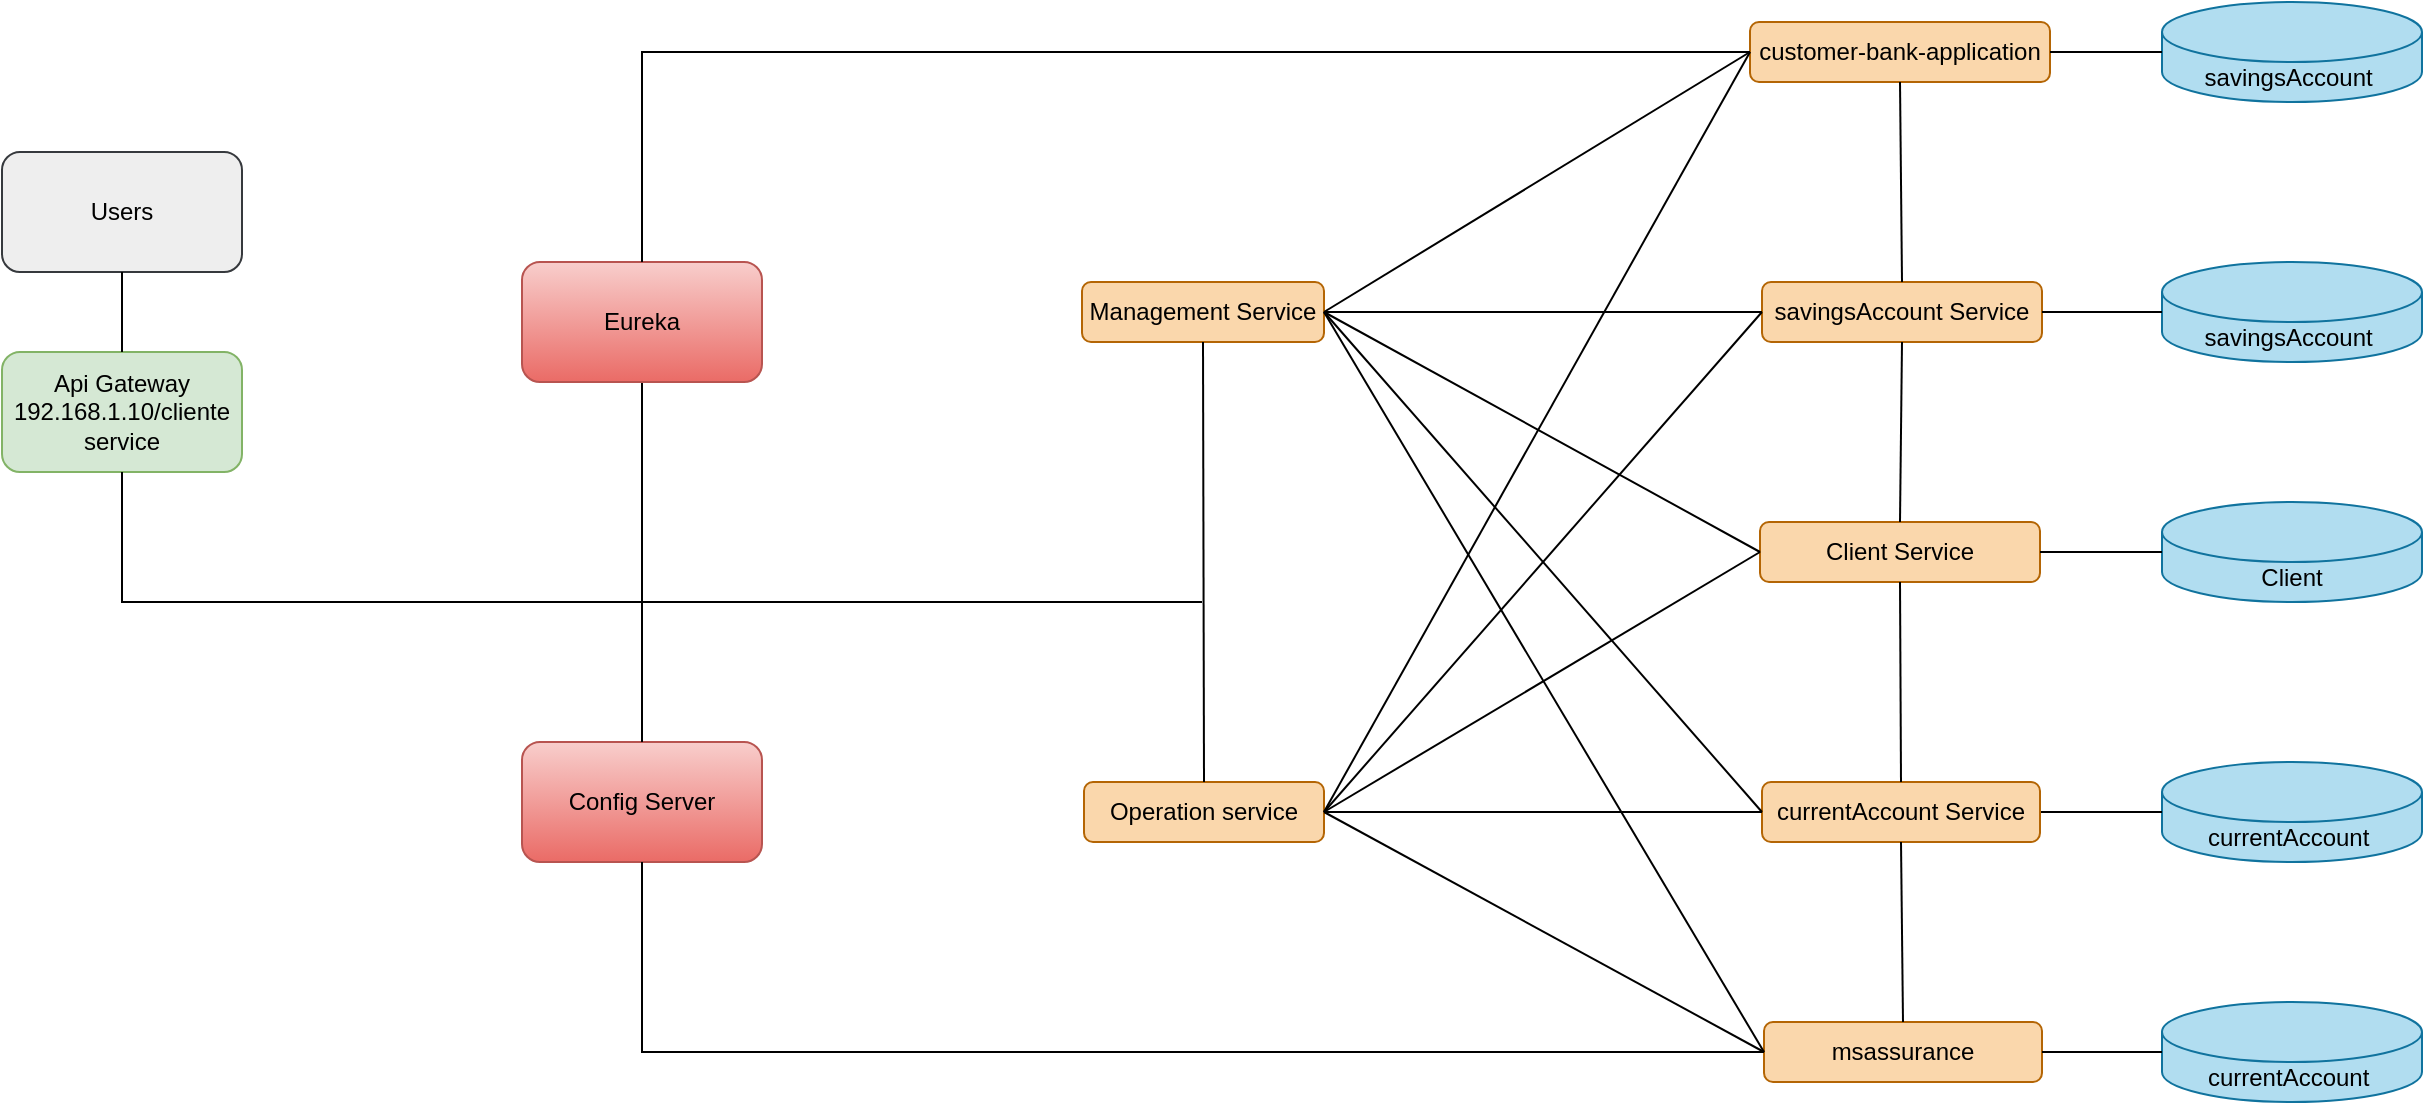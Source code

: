 <mxfile version="19.0.3" type="device"><diagram id="itarBYFF7BNqtcAF35OI" name="Page-1"><mxGraphModel dx="2048" dy="644" grid="1" gridSize="10" guides="1" tooltips="1" connect="1" arrows="1" fold="1" page="1" pageScale="1" pageWidth="827" pageHeight="1169" math="0" shadow="0"><root><mxCell id="0"/><mxCell id="1" parent="0"/><mxCell id="LBWMY6b4UGYJHC2YobUw-3" value="savingsAccount&amp;nbsp;" style="shape=cylinder3;whiteSpace=wrap;html=1;boundedLbl=1;backgroundOutline=1;size=15;fillColor=#b1ddf0;strokeColor=#10739e;" parent="1" vertex="1"><mxGeometry x="620" y="290" width="130" height="50" as="geometry"/></mxCell><mxCell id="LBWMY6b4UGYJHC2YobUw-5" value="currentAccount&amp;nbsp;" style="shape=cylinder3;whiteSpace=wrap;html=1;boundedLbl=1;backgroundOutline=1;size=15;fillColor=#b1ddf0;strokeColor=#10739e;" parent="1" vertex="1"><mxGeometry x="620" y="540" width="130" height="50" as="geometry"/></mxCell><mxCell id="LBWMY6b4UGYJHC2YobUw-10" value="savingsAccount Service&lt;br&gt;" style="rounded=1;whiteSpace=wrap;html=1;fillColor=#fad7ac;strokeColor=#b46504;" parent="1" vertex="1"><mxGeometry x="420" y="300" width="140" height="30" as="geometry"/></mxCell><mxCell id="LBWMY6b4UGYJHC2YobUw-15" value="Management Service" style="rounded=1;whiteSpace=wrap;html=1;fillColor=#fad7ac;strokeColor=#b46504;" parent="1" vertex="1"><mxGeometry x="80" y="300" width="121" height="30" as="geometry"/></mxCell><mxCell id="LBWMY6b4UGYJHC2YobUw-16" value="Operation service" style="rounded=1;whiteSpace=wrap;html=1;fillColor=#fad7ac;strokeColor=#b46504;" parent="1" vertex="1"><mxGeometry x="81" y="550" width="120" height="30" as="geometry"/></mxCell><mxCell id="LBWMY6b4UGYJHC2YobUw-35" value="Config Server" style="rounded=1;whiteSpace=wrap;html=1;fillColor=#f8cecc;gradientColor=#ea6b66;strokeColor=#b85450;" parent="1" vertex="1"><mxGeometry x="-200" y="530" width="120" height="60" as="geometry"/></mxCell><mxCell id="LBWMY6b4UGYJHC2YobUw-36" value="" style="endArrow=none;html=1;rounded=0;exitX=0.5;exitY=1;exitDx=0;exitDy=0;entryX=0.5;entryY=0;entryDx=0;entryDy=0;" parent="1" source="LBWMY6b4UGYJHC2YobUw-34" target="LBWMY6b4UGYJHC2YobUw-35" edge="1"><mxGeometry width="50" height="50" relative="1" as="geometry"><mxPoint x="830" y="360" as="sourcePoint"/><mxPoint x="880" y="310" as="targetPoint"/></mxGeometry></mxCell><mxCell id="LBWMY6b4UGYJHC2YobUw-39" value="Api Gateway&lt;br&gt;192.168.1.10/cliente service" style="rounded=1;whiteSpace=wrap;html=1;fillColor=#d5e8d4;strokeColor=#82b366;" parent="1" vertex="1"><mxGeometry x="-460" y="335" width="120" height="60" as="geometry"/></mxCell><mxCell id="LBWMY6b4UGYJHC2YobUw-43" value="Users" style="rounded=1;whiteSpace=wrap;html=1;fillColor=#eeeeee;strokeColor=#36393d;" parent="1" vertex="1"><mxGeometry x="-460" y="235" width="120" height="60" as="geometry"/></mxCell><mxCell id="LBWMY6b4UGYJHC2YobUw-46" value="" style="endArrow=none;html=1;rounded=0;entryX=0;entryY=0.5;entryDx=0;entryDy=0;entryPerimeter=0;exitX=1;exitY=0.5;exitDx=0;exitDy=0;" parent="1" source="LBWMY6b4UGYJHC2YobUw-10" target="LBWMY6b4UGYJHC2YobUw-3" edge="1"><mxGeometry width="50" height="50" relative="1" as="geometry"><mxPoint x="560" y="300" as="sourcePoint"/><mxPoint x="610" y="250" as="targetPoint"/></mxGeometry></mxCell><mxCell id="LBWMY6b4UGYJHC2YobUw-47" value="" style="endArrow=none;html=1;rounded=0;entryX=0;entryY=0.5;entryDx=0;entryDy=0;entryPerimeter=0;exitX=1;exitY=0.5;exitDx=0;exitDy=0;" parent="1" source="YmCmsYUd1AJkOyMbVIhM-12" target="LBWMY6b4UGYJHC2YobUw-5" edge="1"><mxGeometry width="50" height="50" relative="1" as="geometry"><mxPoint x="550" y="325" as="sourcePoint"/><mxPoint x="620" y="310" as="targetPoint"/></mxGeometry></mxCell><mxCell id="YmCmsYUd1AJkOyMbVIhM-12" value="currentAccount Service" style="rounded=1;whiteSpace=wrap;html=1;fillColor=#fad7ac;strokeColor=#b46504;" parent="1" vertex="1"><mxGeometry x="420" y="550" width="139" height="30" as="geometry"/></mxCell><mxCell id="YmCmsYUd1AJkOyMbVIhM-14" value="" style="endArrow=none;html=1;rounded=0;strokeColor=default;exitX=1;exitY=0.5;exitDx=0;exitDy=0;entryX=0;entryY=0.5;entryDx=0;entryDy=0;" parent="1" source="LBWMY6b4UGYJHC2YobUw-15" target="LBWMY6b4UGYJHC2YobUw-10" edge="1"><mxGeometry width="50" height="50" relative="1" as="geometry"><mxPoint x="240" y="600" as="sourcePoint"/><mxPoint x="320" y="300" as="targetPoint"/></mxGeometry></mxCell><mxCell id="YmCmsYUd1AJkOyMbVIhM-15" value="" style="endArrow=none;html=1;rounded=0;strokeColor=default;entryX=0;entryY=0.5;entryDx=0;entryDy=0;exitX=1;exitY=0.5;exitDx=0;exitDy=0;" parent="1" source="LBWMY6b4UGYJHC2YobUw-15" target="YmCmsYUd1AJkOyMbVIhM-12" edge="1"><mxGeometry width="50" height="50" relative="1" as="geometry"><mxPoint x="270" y="320" as="sourcePoint"/><mxPoint x="290" y="550" as="targetPoint"/></mxGeometry></mxCell><mxCell id="YmCmsYUd1AJkOyMbVIhM-22" value="" style="endArrow=none;html=1;rounded=0;strokeColor=default;entryX=0;entryY=0.5;entryDx=0;entryDy=0;exitX=1;exitY=0.5;exitDx=0;exitDy=0;" parent="1" source="LBWMY6b4UGYJHC2YobUw-16" target="YmCmsYUd1AJkOyMbVIhM-12" edge="1"><mxGeometry width="50" height="50" relative="1" as="geometry"><mxPoint x="220" y="470" as="sourcePoint"/><mxPoint x="290" y="550" as="targetPoint"/></mxGeometry></mxCell><mxCell id="YmCmsYUd1AJkOyMbVIhM-29" value="Client Service" style="rounded=1;whiteSpace=wrap;html=1;fillColor=#fad7ac;strokeColor=#b46504;" parent="1" vertex="1"><mxGeometry x="419" y="420" width="140" height="30" as="geometry"/></mxCell><mxCell id="YmCmsYUd1AJkOyMbVIhM-36" value="Client" style="shape=cylinder3;whiteSpace=wrap;html=1;boundedLbl=1;backgroundOutline=1;size=15;fillColor=#b1ddf0;strokeColor=#10739e;" parent="1" vertex="1"><mxGeometry x="620" y="410" width="130" height="50" as="geometry"/></mxCell><mxCell id="LBWMY6b4UGYJHC2YobUw-34" value="Eureka" style="rounded=1;whiteSpace=wrap;html=1;fillColor=#f8cecc;gradientColor=#ea6b66;strokeColor=#b85450;" parent="1" vertex="1"><mxGeometry x="-200" y="290" width="120" height="60" as="geometry"/></mxCell><mxCell id="YmCmsYUd1AJkOyMbVIhM-43" value="" style="endArrow=none;html=1;rounded=0;strokeColor=default;entryX=0.5;entryY=1;entryDx=0;entryDy=0;exitX=0.5;exitY=0;exitDx=0;exitDy=0;" parent="1" source="LBWMY6b4UGYJHC2YobUw-39" target="LBWMY6b4UGYJHC2YobUw-43" edge="1"><mxGeometry width="50" height="50" relative="1" as="geometry"><mxPoint x="-90" y="685" as="sourcePoint"/><mxPoint x="-40" y="635" as="targetPoint"/></mxGeometry></mxCell><mxCell id="gIk-H6oMreiUlqklhvIc-13" value="" style="endArrow=none;html=1;rounded=0;strokeColor=default;entryX=0;entryY=0.5;entryDx=0;entryDy=0;exitX=1;exitY=0.5;exitDx=0;exitDy=0;" parent="1" source="LBWMY6b4UGYJHC2YobUw-16" target="LBWMY6b4UGYJHC2YobUw-10" edge="1"><mxGeometry width="50" height="50" relative="1" as="geometry"><mxPoint x="211" y="340" as="sourcePoint"/><mxPoint x="430" y="575" as="targetPoint"/></mxGeometry></mxCell><mxCell id="Dms3zduzOBim8y0yUwfI-1" value="" style="endArrow=none;html=1;rounded=0;exitX=1;exitY=0.5;exitDx=0;exitDy=0;entryX=0;entryY=0.5;entryDx=0;entryDy=0;" parent="1" source="LBWMY6b4UGYJHC2YobUw-15" target="YmCmsYUd1AJkOyMbVIhM-29" edge="1"><mxGeometry width="50" height="50" relative="1" as="geometry"><mxPoint x="410" y="480" as="sourcePoint"/><mxPoint x="460" y="430" as="targetPoint"/></mxGeometry></mxCell><mxCell id="Dms3zduzOBim8y0yUwfI-2" value="" style="endArrow=none;html=1;rounded=0;exitX=1;exitY=0.5;exitDx=0;exitDy=0;entryX=0;entryY=0.5;entryDx=0;entryDy=0;" parent="1" source="LBWMY6b4UGYJHC2YobUw-16" target="YmCmsYUd1AJkOyMbVIhM-29" edge="1"><mxGeometry width="50" height="50" relative="1" as="geometry"><mxPoint x="130" y="490" as="sourcePoint"/><mxPoint x="180" y="440" as="targetPoint"/></mxGeometry></mxCell><mxCell id="Dms3zduzOBim8y0yUwfI-3" value="" style="endArrow=none;html=1;rounded=0;entryX=0;entryY=0.5;entryDx=0;entryDy=0;entryPerimeter=0;exitX=1;exitY=0.5;exitDx=0;exitDy=0;" parent="1" source="YmCmsYUd1AJkOyMbVIhM-29" target="YmCmsYUd1AJkOyMbVIhM-36" edge="1"><mxGeometry width="50" height="50" relative="1" as="geometry"><mxPoint x="130" y="490" as="sourcePoint"/><mxPoint x="180" y="440" as="targetPoint"/></mxGeometry></mxCell><mxCell id="Dms3zduzOBim8y0yUwfI-4" value="" style="endArrow=none;html=1;rounded=0;entryX=0.5;entryY=1;entryDx=0;entryDy=0;exitX=0.5;exitY=0;exitDx=0;exitDy=0;" parent="1" source="LBWMY6b4UGYJHC2YobUw-16" target="LBWMY6b4UGYJHC2YobUw-15" edge="1"><mxGeometry width="50" height="50" relative="1" as="geometry"><mxPoint x="130" y="490" as="sourcePoint"/><mxPoint x="180" y="440" as="targetPoint"/></mxGeometry></mxCell><mxCell id="Dms3zduzOBim8y0yUwfI-6" value="" style="endArrow=none;html=1;rounded=0;entryX=0.5;entryY=1;entryDx=0;entryDy=0;exitX=0.5;exitY=0;exitDx=0;exitDy=0;" parent="1" source="YmCmsYUd1AJkOyMbVIhM-29" target="LBWMY6b4UGYJHC2YobUw-10" edge="1"><mxGeometry width="50" height="50" relative="1" as="geometry"><mxPoint x="130" y="490" as="sourcePoint"/><mxPoint x="180" y="440" as="targetPoint"/></mxGeometry></mxCell><mxCell id="Dms3zduzOBim8y0yUwfI-7" value="" style="endArrow=none;html=1;rounded=0;entryX=0.5;entryY=1;entryDx=0;entryDy=0;exitX=0.5;exitY=0;exitDx=0;exitDy=0;" parent="1" source="YmCmsYUd1AJkOyMbVIhM-12" target="YmCmsYUd1AJkOyMbVIhM-29" edge="1"><mxGeometry width="50" height="50" relative="1" as="geometry"><mxPoint x="130" y="490" as="sourcePoint"/><mxPoint x="180" y="440" as="targetPoint"/></mxGeometry></mxCell><mxCell id="Dms3zduzOBim8y0yUwfI-8" value="customer-bank-application" style="rounded=1;whiteSpace=wrap;html=1;fillColor=#fad7ac;strokeColor=#b46504;" parent="1" vertex="1"><mxGeometry x="414" y="170" width="150" height="30" as="geometry"/></mxCell><mxCell id="Dms3zduzOBim8y0yUwfI-9" value="msassurance" style="rounded=1;whiteSpace=wrap;html=1;fillColor=#fad7ac;strokeColor=#b46504;" parent="1" vertex="1"><mxGeometry x="421" y="670" width="139" height="30" as="geometry"/></mxCell><mxCell id="Dms3zduzOBim8y0yUwfI-10" value="savingsAccount&amp;nbsp;" style="shape=cylinder3;whiteSpace=wrap;html=1;boundedLbl=1;backgroundOutline=1;size=15;fillColor=#b1ddf0;strokeColor=#10739e;" parent="1" vertex="1"><mxGeometry x="620" y="160" width="130" height="50" as="geometry"/></mxCell><mxCell id="Dms3zduzOBim8y0yUwfI-11" value="currentAccount&amp;nbsp;" style="shape=cylinder3;whiteSpace=wrap;html=1;boundedLbl=1;backgroundOutline=1;size=15;fillColor=#b1ddf0;strokeColor=#10739e;" parent="1" vertex="1"><mxGeometry x="620" y="660" width="130" height="50" as="geometry"/></mxCell><mxCell id="Dms3zduzOBim8y0yUwfI-12" value="" style="endArrow=none;html=1;rounded=0;entryX=0.5;entryY=1;entryDx=0;entryDy=0;exitX=0.5;exitY=0;exitDx=0;exitDy=0;" parent="1" source="Dms3zduzOBim8y0yUwfI-9" target="YmCmsYUd1AJkOyMbVIhM-12" edge="1"><mxGeometry width="50" height="50" relative="1" as="geometry"><mxPoint x="320" y="440" as="sourcePoint"/><mxPoint x="370" y="390" as="targetPoint"/></mxGeometry></mxCell><mxCell id="Dms3zduzOBim8y0yUwfI-13" value="" style="endArrow=none;html=1;rounded=0;entryX=0.5;entryY=1;entryDx=0;entryDy=0;exitX=0.5;exitY=0;exitDx=0;exitDy=0;" parent="1" source="LBWMY6b4UGYJHC2YobUw-10" target="Dms3zduzOBim8y0yUwfI-8" edge="1"><mxGeometry width="50" height="50" relative="1" as="geometry"><mxPoint x="320" y="440" as="sourcePoint"/><mxPoint x="370" y="390" as="targetPoint"/></mxGeometry></mxCell><mxCell id="Dms3zduzOBim8y0yUwfI-14" value="" style="endArrow=none;html=1;rounded=0;entryX=0;entryY=0.5;entryDx=0;entryDy=0;entryPerimeter=0;exitX=1;exitY=0.5;exitDx=0;exitDy=0;" parent="1" source="Dms3zduzOBim8y0yUwfI-8" target="Dms3zduzOBim8y0yUwfI-10" edge="1"><mxGeometry width="50" height="50" relative="1" as="geometry"><mxPoint x="320" y="440" as="sourcePoint"/><mxPoint x="370" y="390" as="targetPoint"/></mxGeometry></mxCell><mxCell id="Dms3zduzOBim8y0yUwfI-15" value="" style="endArrow=none;html=1;rounded=0;entryX=0;entryY=0.5;entryDx=0;entryDy=0;entryPerimeter=0;exitX=1;exitY=0.5;exitDx=0;exitDy=0;" parent="1" source="Dms3zduzOBim8y0yUwfI-9" target="Dms3zduzOBim8y0yUwfI-11" edge="1"><mxGeometry width="50" height="50" relative="1" as="geometry"><mxPoint x="320" y="440" as="sourcePoint"/><mxPoint x="370" y="390" as="targetPoint"/></mxGeometry></mxCell><mxCell id="Dms3zduzOBim8y0yUwfI-16" value="" style="endArrow=none;html=1;rounded=0;entryX=0;entryY=0.5;entryDx=0;entryDy=0;exitX=0.5;exitY=0;exitDx=0;exitDy=0;" parent="1" source="LBWMY6b4UGYJHC2YobUw-34" target="Dms3zduzOBim8y0yUwfI-8" edge="1"><mxGeometry width="50" height="50" relative="1" as="geometry"><mxPoint x="-50" y="360" as="sourcePoint"/><mxPoint y="310" as="targetPoint"/><Array as="points"><mxPoint x="-140" y="185"/></Array></mxGeometry></mxCell><mxCell id="Dms3zduzOBim8y0yUwfI-17" value="" style="endArrow=none;html=1;rounded=0;entryX=0;entryY=0.5;entryDx=0;entryDy=0;exitX=0.5;exitY=1;exitDx=0;exitDy=0;" parent="1" source="LBWMY6b4UGYJHC2YobUw-35" target="Dms3zduzOBim8y0yUwfI-9" edge="1"><mxGeometry width="50" height="50" relative="1" as="geometry"><mxPoint x="170" y="560" as="sourcePoint"/><mxPoint x="220" y="510" as="targetPoint"/><Array as="points"><mxPoint x="-140" y="685"/></Array></mxGeometry></mxCell><mxCell id="Dms3zduzOBim8y0yUwfI-18" value="" style="endArrow=none;html=1;rounded=0;entryX=0.5;entryY=1;entryDx=0;entryDy=0;" parent="1" target="LBWMY6b4UGYJHC2YobUw-39" edge="1"><mxGeometry width="50" height="50" relative="1" as="geometry"><mxPoint x="140" y="460" as="sourcePoint"/><mxPoint x="220" y="510" as="targetPoint"/><Array as="points"><mxPoint x="-400" y="460"/></Array></mxGeometry></mxCell><mxCell id="UmX19opnlPvFjXg_4sS3-1" value="" style="endArrow=none;html=1;rounded=0;entryX=0;entryY=0.5;entryDx=0;entryDy=0;exitX=1;exitY=0.5;exitDx=0;exitDy=0;" edge="1" parent="1" source="LBWMY6b4UGYJHC2YobUw-15" target="Dms3zduzOBim8y0yUwfI-8"><mxGeometry width="50" height="50" relative="1" as="geometry"><mxPoint x="180" y="510" as="sourcePoint"/><mxPoint x="230" y="460" as="targetPoint"/></mxGeometry></mxCell><mxCell id="UmX19opnlPvFjXg_4sS3-2" value="" style="endArrow=none;html=1;rounded=0;entryX=0;entryY=0.5;entryDx=0;entryDy=0;exitX=1;exitY=0.5;exitDx=0;exitDy=0;" edge="1" parent="1" source="LBWMY6b4UGYJHC2YobUw-16" target="Dms3zduzOBim8y0yUwfI-9"><mxGeometry width="50" height="50" relative="1" as="geometry"><mxPoint x="310" y="550" as="sourcePoint"/><mxPoint x="360" y="500" as="targetPoint"/></mxGeometry></mxCell><mxCell id="UmX19opnlPvFjXg_4sS3-3" value="" style="endArrow=none;html=1;rounded=0;entryX=1;entryY=0.5;entryDx=0;entryDy=0;exitX=0;exitY=0.5;exitDx=0;exitDy=0;" edge="1" parent="1" source="Dms3zduzOBim8y0yUwfI-9" target="LBWMY6b4UGYJHC2YobUw-15"><mxGeometry width="50" height="50" relative="1" as="geometry"><mxPoint x="380" y="540" as="sourcePoint"/><mxPoint x="430" y="490" as="targetPoint"/></mxGeometry></mxCell><mxCell id="UmX19opnlPvFjXg_4sS3-4" value="" style="endArrow=none;html=1;rounded=0;entryX=0;entryY=0.5;entryDx=0;entryDy=0;exitX=1;exitY=0.5;exitDx=0;exitDy=0;" edge="1" parent="1" source="LBWMY6b4UGYJHC2YobUw-16" target="Dms3zduzOBim8y0yUwfI-8"><mxGeometry width="50" height="50" relative="1" as="geometry"><mxPoint x="570" y="430" as="sourcePoint"/><mxPoint x="620" y="380" as="targetPoint"/></mxGeometry></mxCell></root></mxGraphModel></diagram></mxfile>